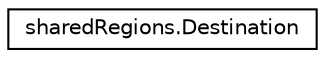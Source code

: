 digraph "Graphical Class Hierarchy"
{
  edge [fontname="Helvetica",fontsize="10",labelfontname="Helvetica",labelfontsize="10"];
  node [fontname="Helvetica",fontsize="10",shape=record];
  rankdir="LR";
  Node0 [label="sharedRegions.Destination",height=0.2,width=0.4,color="black", fillcolor="white", style="filled",URL="$classshared_regions_1_1_destination.html"];
}
